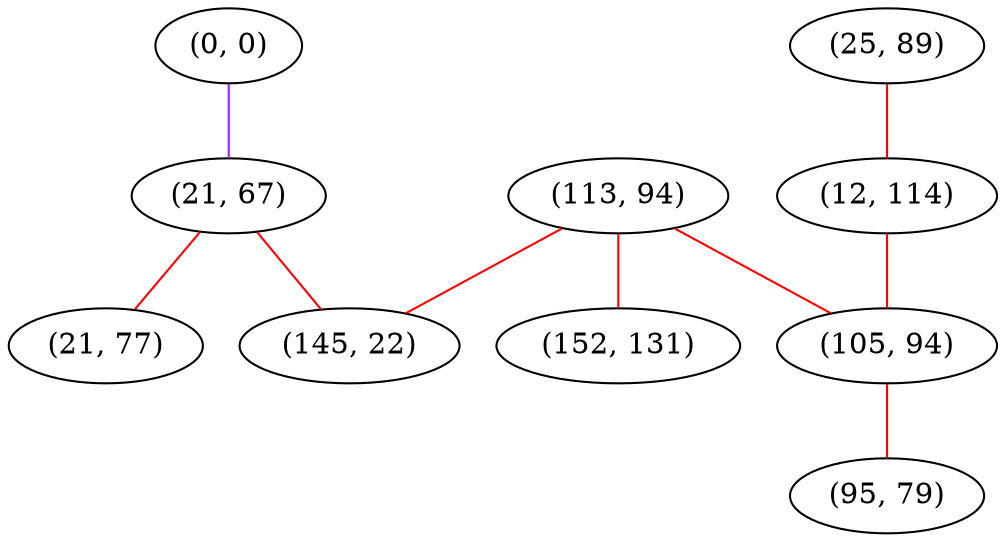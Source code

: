 graph "" {
"(0, 0)";
"(113, 94)";
"(25, 89)";
"(21, 67)";
"(12, 114)";
"(152, 131)";
"(105, 94)";
"(145, 22)";
"(95, 79)";
"(21, 77)";
"(0, 0)" -- "(21, 67)"  [color=purple, key=0, weight=4];
"(113, 94)" -- "(105, 94)"  [color=red, key=0, weight=1];
"(113, 94)" -- "(152, 131)"  [color=red, key=0, weight=1];
"(113, 94)" -- "(145, 22)"  [color=red, key=0, weight=1];
"(25, 89)" -- "(12, 114)"  [color=red, key=0, weight=1];
"(21, 67)" -- "(145, 22)"  [color=red, key=0, weight=1];
"(21, 67)" -- "(21, 77)"  [color=red, key=0, weight=1];
"(12, 114)" -- "(105, 94)"  [color=red, key=0, weight=1];
"(105, 94)" -- "(95, 79)"  [color=red, key=0, weight=1];
}

